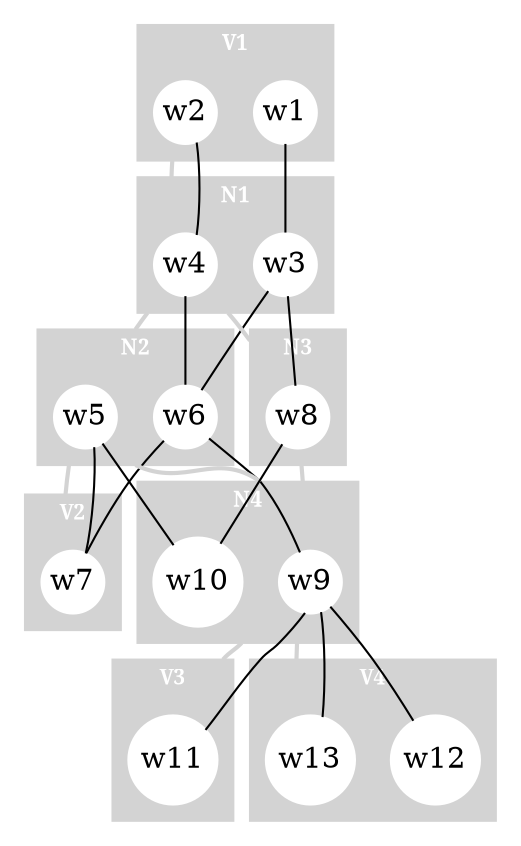 graph M003 {

	compound=true;

	subgraph cluster0 {
		node [style=filled, shape=circle, color=white, height=0.3, width=0.3, margin=0.0];

		style=filled;
		color=lightgrey;

		fontcolor=white;
		fontname=bold;
		fontsize=10;

		label="V1";

		w1;
		w2;
	}

	subgraph cluster1 {
		node [style=filled, shape=circle, color=white, height=0.3, width=0.3, margin=0.0];

		style=filled;
		color=lightgrey;

		fontcolor=white;
		fontname=bold;
		fontsize=10;

		label="N1";

		w3;
		w4;
	}

	subgraph cluster2 {
		node [style=filled, shape=circle, color=white, height=0.3, width=0.3, margin=0.0];

		style=filled;
		color=lightgrey;

		fontcolor=white;
		fontname=bold;
		fontsize=10;

		label="N2";

		w6;
		w5;
	}

	subgraph cluster3 {
		node [style=filled, shape=circle, color=white, height=0.3, width=0.3, margin=0.0];

		style=filled;
		color=lightgrey;

		fontcolor=white;
		fontname=bold;
		fontsize=10;

		label="V2";

		w7;
	}

	subgraph cluster4 {
		node [style=filled, shape=circle, color=white, height=0.3, width=0.3, margin=0.0];

		style=filled;
		color=lightgrey;

		fontcolor=white;
		fontname=bold;
		fontsize=10;

		label="N4";

		w10;
		w9;
	}

	subgraph cluster5 {
		node [style=filled, shape=circle, color=white, height=0.3, width=0.3, margin=0.0];

		style=filled;
		color=lightgrey;

		fontcolor=white;
		fontname=bold;
		fontsize=10;

		label="N3";

		w8;
	}

	subgraph cluster6 {
		node [style=filled, shape=circle, color=white, height=0.3, width=0.3, margin=0.0];

		style=filled;
		color=lightgrey;

		fontcolor=white;
		fontname=bold;
		fontsize=10;

		label="V3";

		w11;
	}

	subgraph cluster7 {
		node [style=filled, shape=circle, color=white, height=0.3, width=0.3, margin=0.0];

		style=filled;
		color=lightgrey;

		fontcolor=white;
		fontname=bold;
		fontsize=10;

		label="V4";

		w12;
		w13;
	}

	w2 -- w4 [ltail=cluster0, lhead=cluster1, penwidth=2, color=lightgrey];
	w4 -- w5 [ltail=cluster1, lhead=cluster2, penwidth=2, color=lightgrey];
	w4 -- w8 [ltail=cluster1, lhead=cluster5, penwidth=2, color=lightgrey];
	w5 -- w7 [ltail=cluster2, lhead=cluster3, penwidth=2, color=lightgrey];
	w5 -- w9 [ltail=cluster2, lhead=cluster4, penwidth=2, color=lightgrey];
	w9 -- w8 [ltail=cluster4, lhead=cluster5, penwidth=2, color=lightgrey];
	w9 -- w11 [ltail=cluster4, lhead=cluster6, penwidth=2, color=lightgrey];
	w9 -- w13 [ltail=cluster4, lhead=cluster7, penwidth=2, color=lightgrey];
	w1 -- w3;
	w3 -- w6;
	w3 -- w8;
	w2 -- w4;
	w4 -- w6;
	w6 -- w7;
	w6 -- w9;
	w8 -- w10;
	w5 -- w7;
	w5 -- w10;
	w9 -- w11;
	w9 -- w12;
	w9 -- w13;
}

